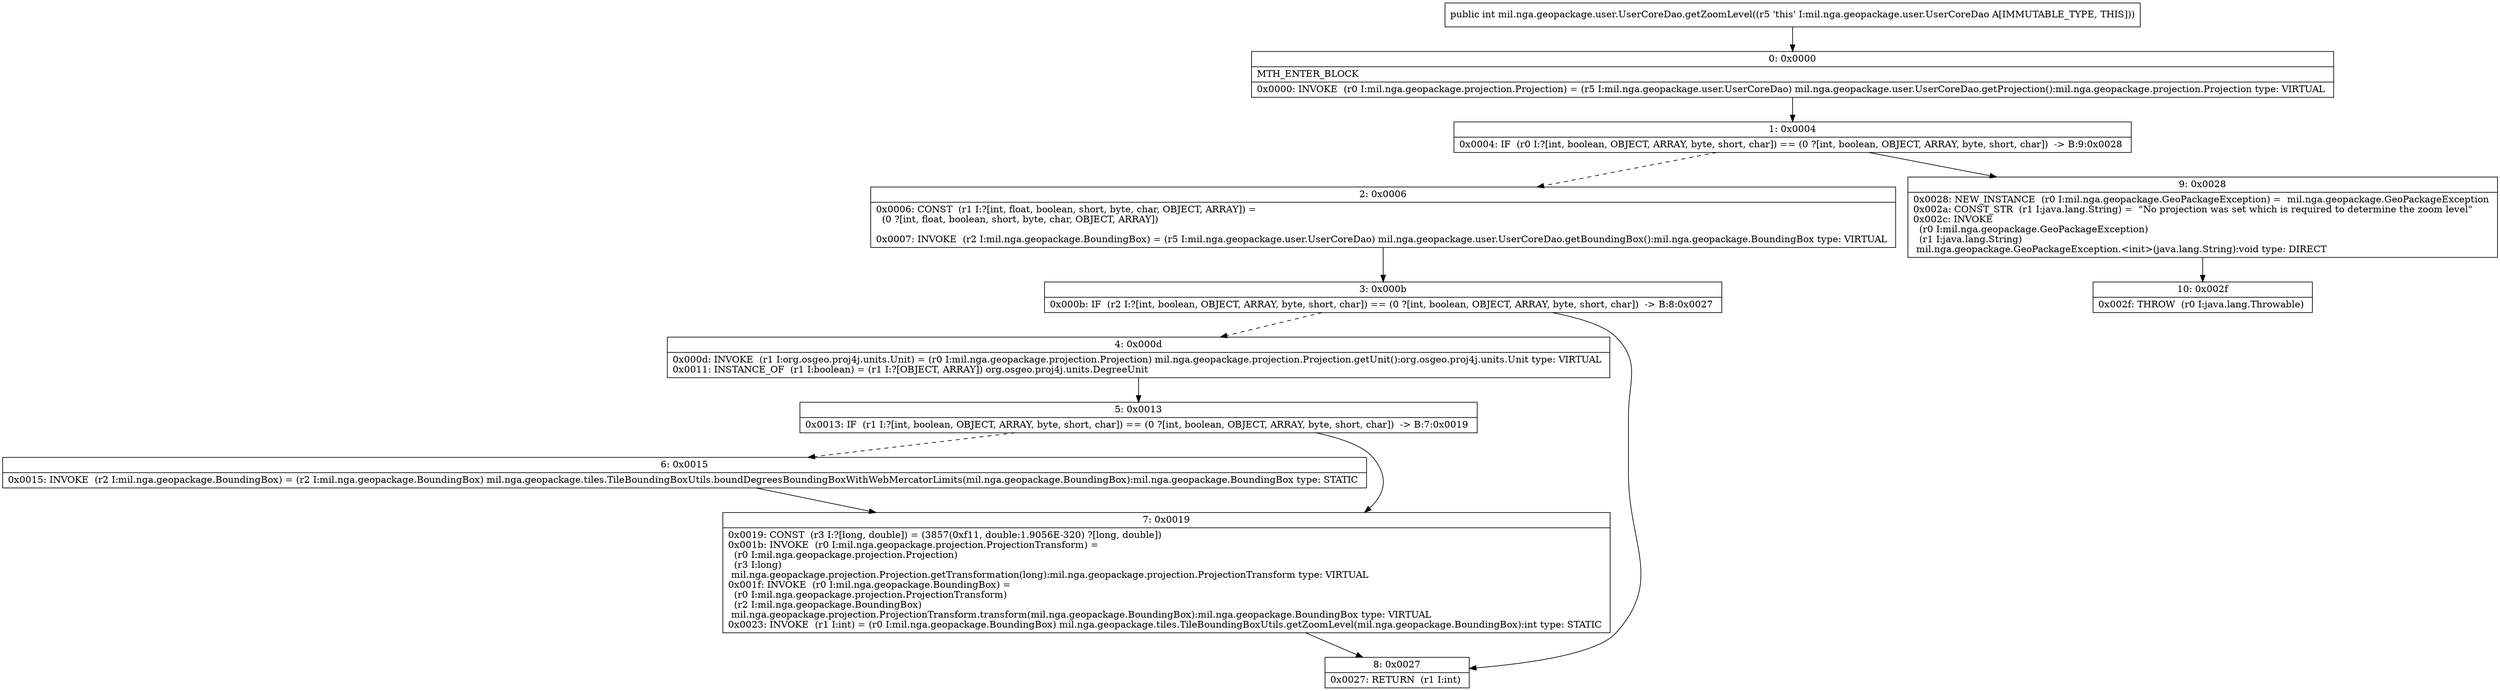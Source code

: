 digraph "CFG formil.nga.geopackage.user.UserCoreDao.getZoomLevel()I" {
Node_0 [shape=record,label="{0\:\ 0x0000|MTH_ENTER_BLOCK\l|0x0000: INVOKE  (r0 I:mil.nga.geopackage.projection.Projection) = (r5 I:mil.nga.geopackage.user.UserCoreDao) mil.nga.geopackage.user.UserCoreDao.getProjection():mil.nga.geopackage.projection.Projection type: VIRTUAL \l}"];
Node_1 [shape=record,label="{1\:\ 0x0004|0x0004: IF  (r0 I:?[int, boolean, OBJECT, ARRAY, byte, short, char]) == (0 ?[int, boolean, OBJECT, ARRAY, byte, short, char])  \-\> B:9:0x0028 \l}"];
Node_2 [shape=record,label="{2\:\ 0x0006|0x0006: CONST  (r1 I:?[int, float, boolean, short, byte, char, OBJECT, ARRAY]) = \l  (0 ?[int, float, boolean, short, byte, char, OBJECT, ARRAY])\l \l0x0007: INVOKE  (r2 I:mil.nga.geopackage.BoundingBox) = (r5 I:mil.nga.geopackage.user.UserCoreDao) mil.nga.geopackage.user.UserCoreDao.getBoundingBox():mil.nga.geopackage.BoundingBox type: VIRTUAL \l}"];
Node_3 [shape=record,label="{3\:\ 0x000b|0x000b: IF  (r2 I:?[int, boolean, OBJECT, ARRAY, byte, short, char]) == (0 ?[int, boolean, OBJECT, ARRAY, byte, short, char])  \-\> B:8:0x0027 \l}"];
Node_4 [shape=record,label="{4\:\ 0x000d|0x000d: INVOKE  (r1 I:org.osgeo.proj4j.units.Unit) = (r0 I:mil.nga.geopackage.projection.Projection) mil.nga.geopackage.projection.Projection.getUnit():org.osgeo.proj4j.units.Unit type: VIRTUAL \l0x0011: INSTANCE_OF  (r1 I:boolean) = (r1 I:?[OBJECT, ARRAY]) org.osgeo.proj4j.units.DegreeUnit \l}"];
Node_5 [shape=record,label="{5\:\ 0x0013|0x0013: IF  (r1 I:?[int, boolean, OBJECT, ARRAY, byte, short, char]) == (0 ?[int, boolean, OBJECT, ARRAY, byte, short, char])  \-\> B:7:0x0019 \l}"];
Node_6 [shape=record,label="{6\:\ 0x0015|0x0015: INVOKE  (r2 I:mil.nga.geopackage.BoundingBox) = (r2 I:mil.nga.geopackage.BoundingBox) mil.nga.geopackage.tiles.TileBoundingBoxUtils.boundDegreesBoundingBoxWithWebMercatorLimits(mil.nga.geopackage.BoundingBox):mil.nga.geopackage.BoundingBox type: STATIC \l}"];
Node_7 [shape=record,label="{7\:\ 0x0019|0x0019: CONST  (r3 I:?[long, double]) = (3857(0xf11, double:1.9056E\-320) ?[long, double]) \l0x001b: INVOKE  (r0 I:mil.nga.geopackage.projection.ProjectionTransform) = \l  (r0 I:mil.nga.geopackage.projection.Projection)\l  (r3 I:long)\l mil.nga.geopackage.projection.Projection.getTransformation(long):mil.nga.geopackage.projection.ProjectionTransform type: VIRTUAL \l0x001f: INVOKE  (r0 I:mil.nga.geopackage.BoundingBox) = \l  (r0 I:mil.nga.geopackage.projection.ProjectionTransform)\l  (r2 I:mil.nga.geopackage.BoundingBox)\l mil.nga.geopackage.projection.ProjectionTransform.transform(mil.nga.geopackage.BoundingBox):mil.nga.geopackage.BoundingBox type: VIRTUAL \l0x0023: INVOKE  (r1 I:int) = (r0 I:mil.nga.geopackage.BoundingBox) mil.nga.geopackage.tiles.TileBoundingBoxUtils.getZoomLevel(mil.nga.geopackage.BoundingBox):int type: STATIC \l}"];
Node_8 [shape=record,label="{8\:\ 0x0027|0x0027: RETURN  (r1 I:int) \l}"];
Node_9 [shape=record,label="{9\:\ 0x0028|0x0028: NEW_INSTANCE  (r0 I:mil.nga.geopackage.GeoPackageException) =  mil.nga.geopackage.GeoPackageException \l0x002a: CONST_STR  (r1 I:java.lang.String) =  \"No projection was set which is required to determine the zoom level\" \l0x002c: INVOKE  \l  (r0 I:mil.nga.geopackage.GeoPackageException)\l  (r1 I:java.lang.String)\l mil.nga.geopackage.GeoPackageException.\<init\>(java.lang.String):void type: DIRECT \l}"];
Node_10 [shape=record,label="{10\:\ 0x002f|0x002f: THROW  (r0 I:java.lang.Throwable) \l}"];
MethodNode[shape=record,label="{public int mil.nga.geopackage.user.UserCoreDao.getZoomLevel((r5 'this' I:mil.nga.geopackage.user.UserCoreDao A[IMMUTABLE_TYPE, THIS])) }"];
MethodNode -> Node_0;
Node_0 -> Node_1;
Node_1 -> Node_2[style=dashed];
Node_1 -> Node_9;
Node_2 -> Node_3;
Node_3 -> Node_4[style=dashed];
Node_3 -> Node_8;
Node_4 -> Node_5;
Node_5 -> Node_6[style=dashed];
Node_5 -> Node_7;
Node_6 -> Node_7;
Node_7 -> Node_8;
Node_9 -> Node_10;
}

